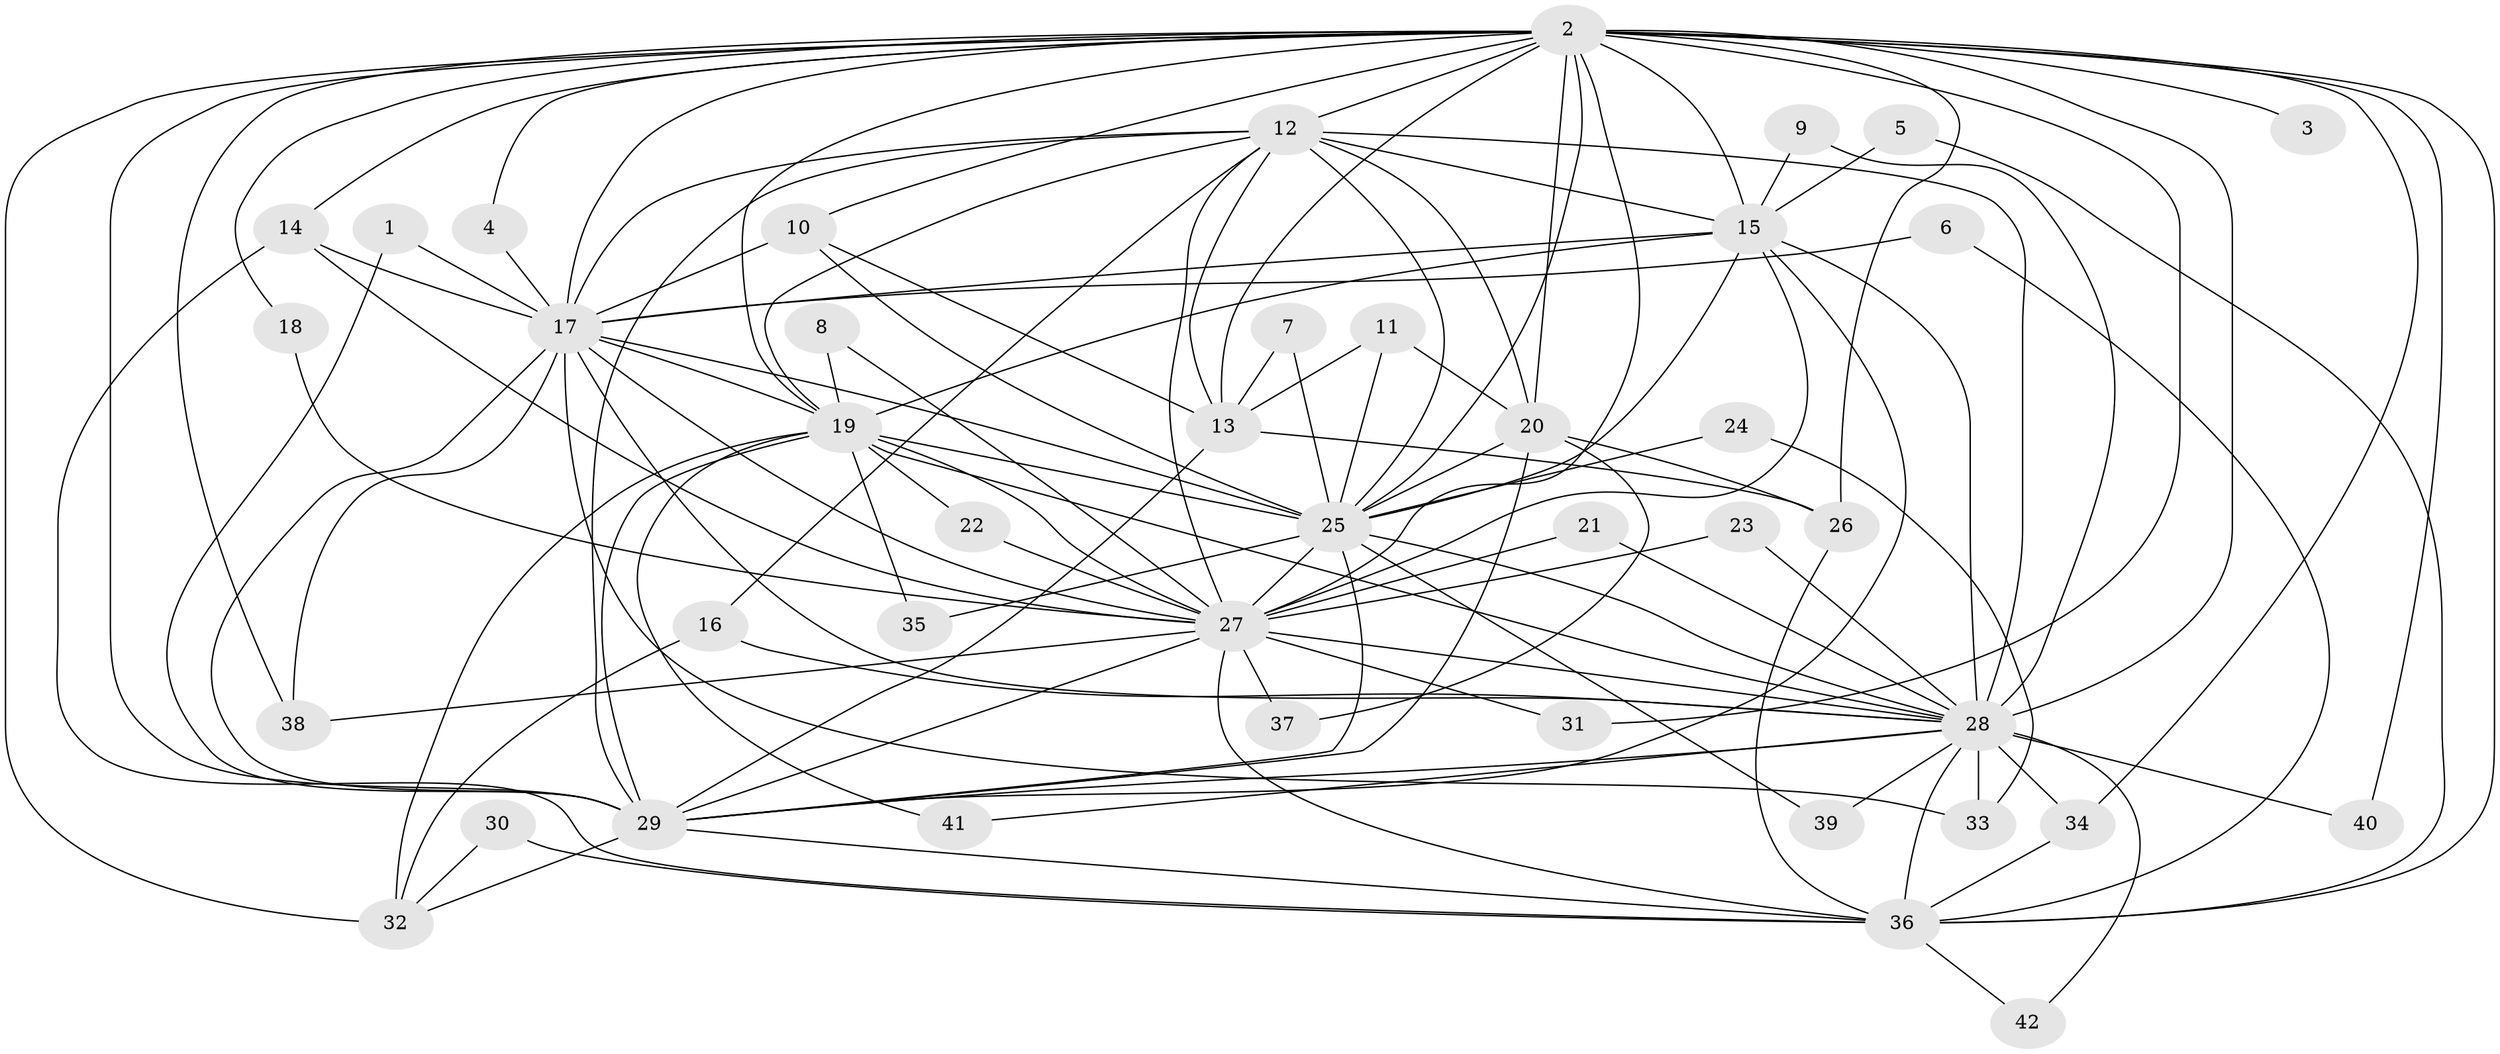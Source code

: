 // original degree distribution, {24: 0.023809523809523808, 20: 0.023809523809523808, 14: 0.011904761904761904, 17: 0.011904761904761904, 15: 0.023809523809523808, 12: 0.011904761904761904, 21: 0.011904761904761904, 2: 0.5357142857142857, 3: 0.21428571428571427, 7: 0.023809523809523808, 9: 0.011904761904761904, 6: 0.023809523809523808, 4: 0.05952380952380952, 5: 0.011904761904761904}
// Generated by graph-tools (version 1.1) at 2025/25/03/09/25 03:25:41]
// undirected, 42 vertices, 117 edges
graph export_dot {
graph [start="1"]
  node [color=gray90,style=filled];
  1;
  2;
  3;
  4;
  5;
  6;
  7;
  8;
  9;
  10;
  11;
  12;
  13;
  14;
  15;
  16;
  17;
  18;
  19;
  20;
  21;
  22;
  23;
  24;
  25;
  26;
  27;
  28;
  29;
  30;
  31;
  32;
  33;
  34;
  35;
  36;
  37;
  38;
  39;
  40;
  41;
  42;
  1 -- 17 [weight=1.0];
  1 -- 29 [weight=1.0];
  2 -- 3 [weight=2.0];
  2 -- 4 [weight=1.0];
  2 -- 10 [weight=1.0];
  2 -- 12 [weight=2.0];
  2 -- 13 [weight=1.0];
  2 -- 14 [weight=1.0];
  2 -- 15 [weight=2.0];
  2 -- 17 [weight=2.0];
  2 -- 18 [weight=1.0];
  2 -- 19 [weight=5.0];
  2 -- 20 [weight=2.0];
  2 -- 25 [weight=2.0];
  2 -- 26 [weight=1.0];
  2 -- 27 [weight=4.0];
  2 -- 28 [weight=5.0];
  2 -- 29 [weight=3.0];
  2 -- 31 [weight=2.0];
  2 -- 32 [weight=2.0];
  2 -- 34 [weight=1.0];
  2 -- 36 [weight=1.0];
  2 -- 38 [weight=1.0];
  2 -- 40 [weight=1.0];
  4 -- 17 [weight=1.0];
  5 -- 15 [weight=1.0];
  5 -- 36 [weight=1.0];
  6 -- 17 [weight=1.0];
  6 -- 36 [weight=1.0];
  7 -- 13 [weight=1.0];
  7 -- 25 [weight=1.0];
  8 -- 19 [weight=1.0];
  8 -- 27 [weight=1.0];
  9 -- 15 [weight=1.0];
  9 -- 28 [weight=1.0];
  10 -- 13 [weight=1.0];
  10 -- 17 [weight=1.0];
  10 -- 25 [weight=1.0];
  11 -- 13 [weight=1.0];
  11 -- 20 [weight=1.0];
  11 -- 25 [weight=1.0];
  12 -- 13 [weight=1.0];
  12 -- 15 [weight=1.0];
  12 -- 16 [weight=1.0];
  12 -- 17 [weight=2.0];
  12 -- 19 [weight=1.0];
  12 -- 20 [weight=1.0];
  12 -- 25 [weight=1.0];
  12 -- 27 [weight=1.0];
  12 -- 28 [weight=2.0];
  12 -- 29 [weight=1.0];
  13 -- 26 [weight=1.0];
  13 -- 29 [weight=1.0];
  14 -- 17 [weight=1.0];
  14 -- 27 [weight=1.0];
  14 -- 36 [weight=1.0];
  15 -- 17 [weight=2.0];
  15 -- 19 [weight=1.0];
  15 -- 25 [weight=1.0];
  15 -- 27 [weight=1.0];
  15 -- 28 [weight=1.0];
  15 -- 29 [weight=1.0];
  16 -- 28 [weight=1.0];
  16 -- 32 [weight=1.0];
  17 -- 19 [weight=1.0];
  17 -- 25 [weight=1.0];
  17 -- 27 [weight=2.0];
  17 -- 28 [weight=1.0];
  17 -- 29 [weight=1.0];
  17 -- 33 [weight=3.0];
  17 -- 38 [weight=1.0];
  18 -- 27 [weight=1.0];
  19 -- 22 [weight=1.0];
  19 -- 25 [weight=1.0];
  19 -- 27 [weight=1.0];
  19 -- 28 [weight=1.0];
  19 -- 29 [weight=1.0];
  19 -- 32 [weight=1.0];
  19 -- 35 [weight=1.0];
  19 -- 41 [weight=1.0];
  20 -- 25 [weight=2.0];
  20 -- 26 [weight=1.0];
  20 -- 29 [weight=1.0];
  20 -- 37 [weight=1.0];
  21 -- 27 [weight=1.0];
  21 -- 28 [weight=1.0];
  22 -- 27 [weight=1.0];
  23 -- 27 [weight=1.0];
  23 -- 28 [weight=1.0];
  24 -- 25 [weight=1.0];
  24 -- 33 [weight=1.0];
  25 -- 27 [weight=1.0];
  25 -- 28 [weight=1.0];
  25 -- 29 [weight=1.0];
  25 -- 35 [weight=1.0];
  25 -- 39 [weight=1.0];
  26 -- 36 [weight=1.0];
  27 -- 28 [weight=1.0];
  27 -- 29 [weight=1.0];
  27 -- 31 [weight=1.0];
  27 -- 36 [weight=1.0];
  27 -- 37 [weight=1.0];
  27 -- 38 [weight=1.0];
  28 -- 29 [weight=1.0];
  28 -- 33 [weight=2.0];
  28 -- 34 [weight=1.0];
  28 -- 36 [weight=1.0];
  28 -- 39 [weight=1.0];
  28 -- 40 [weight=1.0];
  28 -- 41 [weight=1.0];
  28 -- 42 [weight=1.0];
  29 -- 32 [weight=1.0];
  29 -- 36 [weight=1.0];
  30 -- 32 [weight=1.0];
  30 -- 36 [weight=1.0];
  34 -- 36 [weight=1.0];
  36 -- 42 [weight=1.0];
}
